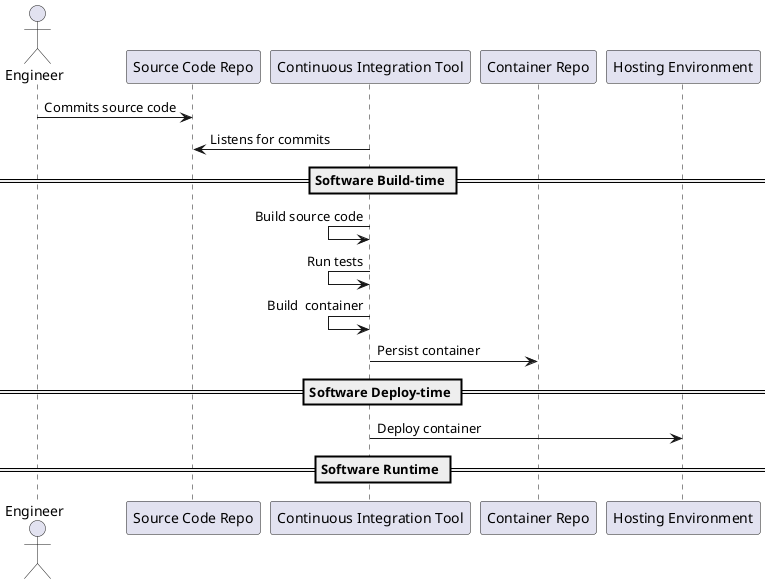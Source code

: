 @startuml

actor Engineer as user
participant "Source Code Repo" as git
participant "Continuous Integration Tool" as cicd
participant "Container Repo" as dckr
participant "Hosting Environment" as clstr

user -> git : Commits source code
git <- cicd : Listens for commits

== Software Build-time ==

cicd <- cicd : Build source code
cicd <- cicd : Run tests
cicd <- cicd : Build  container
cicd -> dckr : Persist container

== Software Deploy-time ==

cicd -> clstr : Deploy container

== Software Runtime == 

@enduml